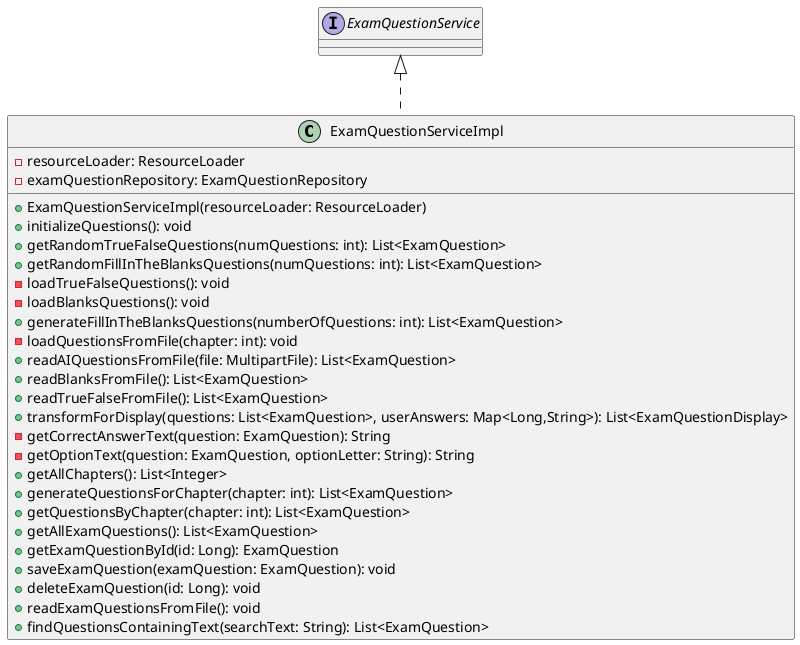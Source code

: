 @startuml
class ExamQuestionServiceImpl [[java:edu.sru.thangiah.service.ExamQuestionServiceImpl]] {
	-resourceLoader: ResourceLoader
	-examQuestionRepository: ExamQuestionRepository
	+ExamQuestionServiceImpl(resourceLoader: ResourceLoader)
	+initializeQuestions(): void
	+getRandomTrueFalseQuestions(numQuestions: int): List<ExamQuestion>
	+getRandomFillInTheBlanksQuestions(numQuestions: int): List<ExamQuestion>
	-loadTrueFalseQuestions(): void
	-loadBlanksQuestions(): void
	+generateFillInTheBlanksQuestions(numberOfQuestions: int): List<ExamQuestion>
	-loadQuestionsFromFile(chapter: int): void
	+readAIQuestionsFromFile(file: MultipartFile): List<ExamQuestion>
	+readBlanksFromFile(): List<ExamQuestion>
	+readTrueFalseFromFile(): List<ExamQuestion>
	+transformForDisplay(questions: List<ExamQuestion>, userAnswers: Map<Long,String>): List<ExamQuestionDisplay>
	-getCorrectAnswerText(question: ExamQuestion): String
	-getOptionText(question: ExamQuestion, optionLetter: String): String
	+getAllChapters(): List<Integer>
	+generateQuestionsForChapter(chapter: int): List<ExamQuestion>
	+getQuestionsByChapter(chapter: int): List<ExamQuestion>
	+getAllExamQuestions(): List<ExamQuestion>
	+getExamQuestionById(id: Long): ExamQuestion
	+saveExamQuestion(examQuestion: ExamQuestion): void
	+deleteExamQuestion(id: Long): void
	+readExamQuestionsFromFile(): void
	+findQuestionsContainingText(searchText: String): List<ExamQuestion>
}
interface ExamQuestionService {
}
ExamQuestionService <|.. ExamQuestionServiceImpl
@enduml